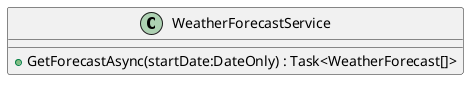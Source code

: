 @startuml
class WeatherForecastService {
    + GetForecastAsync(startDate:DateOnly) : Task<WeatherForecast[]>
}
@enduml
